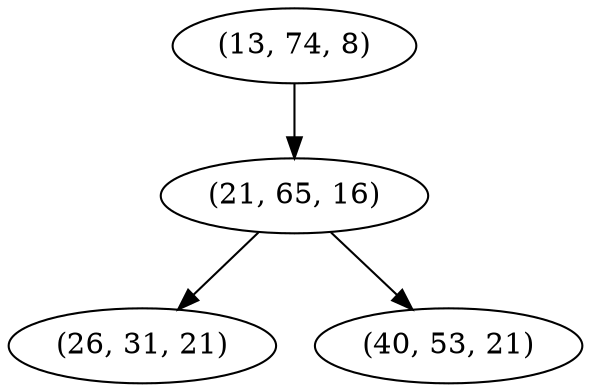 digraph tree {
    "(13, 74, 8)";
    "(21, 65, 16)";
    "(26, 31, 21)";
    "(40, 53, 21)";
    "(13, 74, 8)" -> "(21, 65, 16)";
    "(21, 65, 16)" -> "(26, 31, 21)";
    "(21, 65, 16)" -> "(40, 53, 21)";
}
